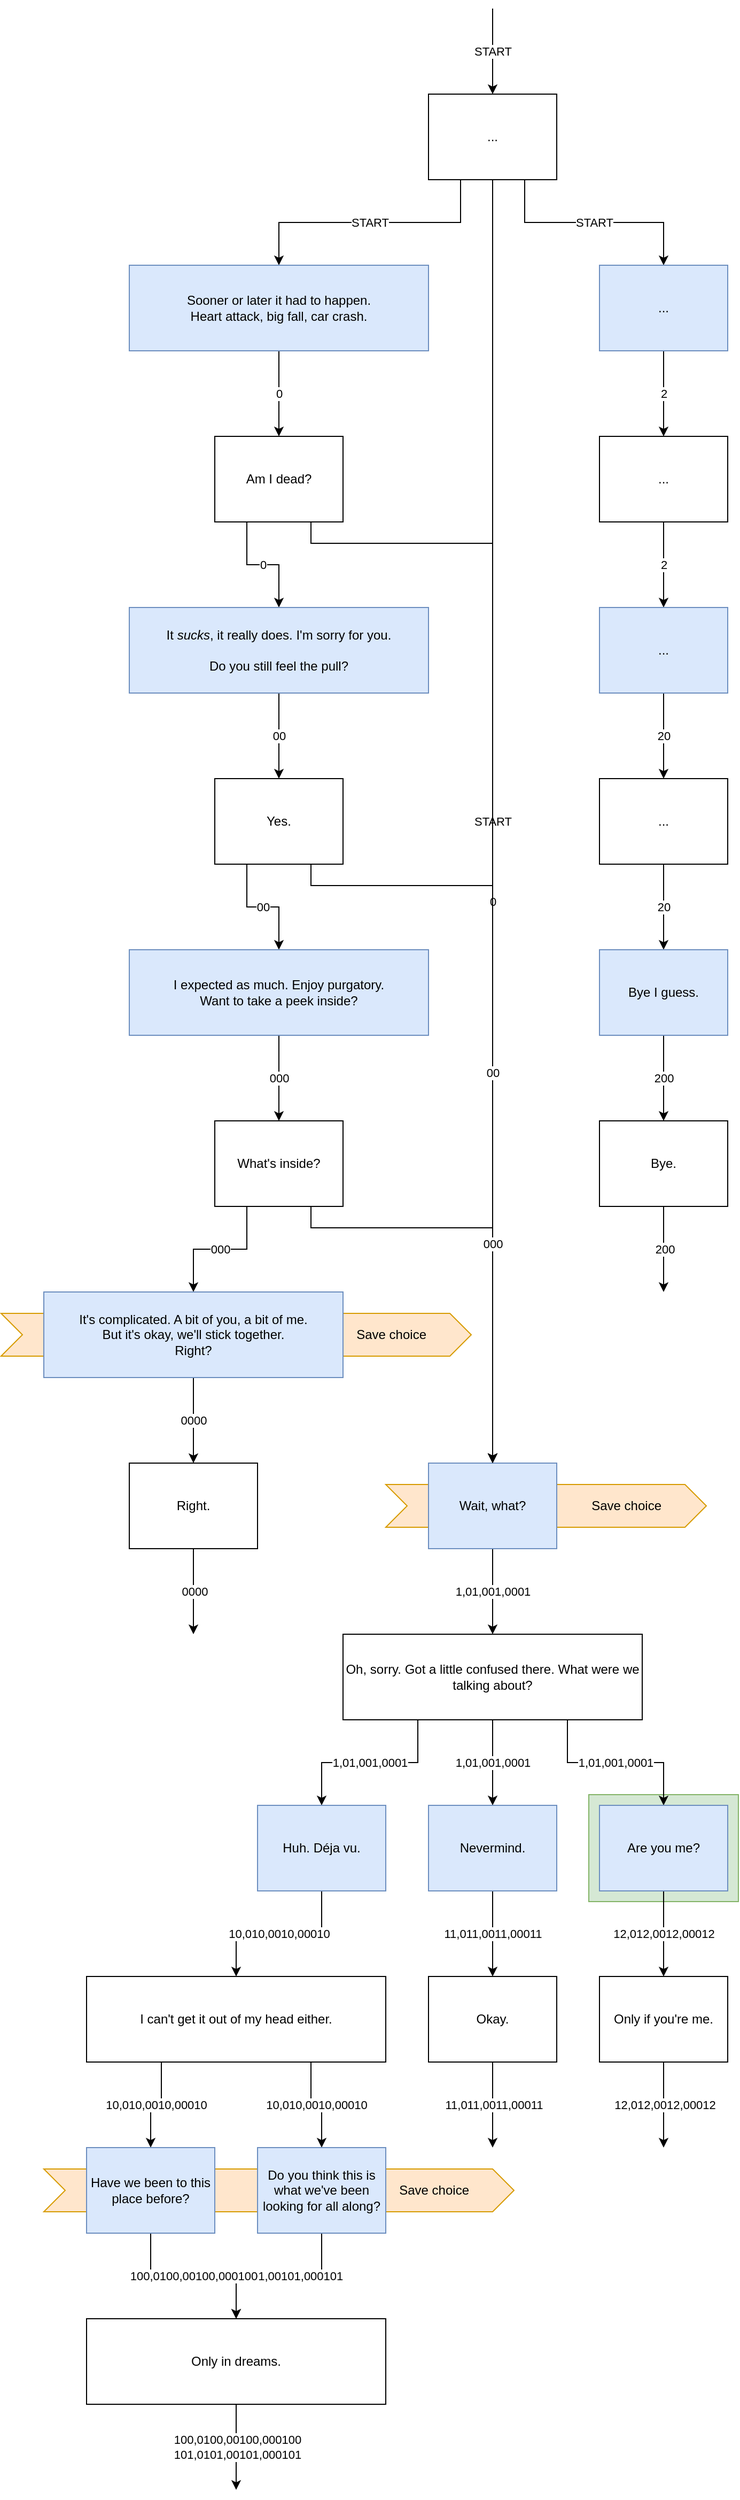<mxfile version="20.8.16" type="device"><diagram name="Page-1" id="7Hb3_xZieBeUfI9LTNU1"><mxGraphModel dx="1434" dy="956" grid="1" gridSize="10" guides="1" tooltips="1" connect="1" arrows="1" fold="1" page="1" pageScale="1" pageWidth="800" pageHeight="1000" math="0" shadow="0"><root><mxCell id="0"/><mxCell id="1" parent="0"/><mxCell id="0Oiutxxt_DHjBucd2-M3-1" value="" style="rounded=0;whiteSpace=wrap;html=1;fillColor=#d5e8d4;strokeColor=#82b366;" parent="1" vertex="1"><mxGeometry x="590" y="1710" width="140" height="100" as="geometry"/></mxCell><mxCell id="W98FGt_nR7u2k58cmmJA-29" value="Save choice" style="shape=step;perimeter=stepPerimeter;whiteSpace=wrap;html=1;fixedSize=1;fillColor=#ffe6cc;strokeColor=#d79b00;align=right;spacingRight=40;" parent="1" vertex="1"><mxGeometry x="40" y="1260" width="440" height="40" as="geometry"/></mxCell><mxCell id="W98FGt_nR7u2k58cmmJA-28" value="Save choice" style="shape=step;perimeter=stepPerimeter;whiteSpace=wrap;html=1;fixedSize=1;fillColor=#ffe6cc;strokeColor=#d79b00;align=right;spacingRight=40;" parent="1" vertex="1"><mxGeometry x="80" y="2060" width="440" height="40" as="geometry"/></mxCell><mxCell id="W98FGt_nR7u2k58cmmJA-27" value="Save choice" style="shape=step;perimeter=stepPerimeter;whiteSpace=wrap;html=1;fixedSize=1;fillColor=#ffe6cc;strokeColor=#d79b00;align=right;spacingRight=40;" parent="1" vertex="1"><mxGeometry x="400" y="1420" width="300" height="40" as="geometry"/></mxCell><mxCell id="PifNUQQqAgWgLV0t2HwF-1" value="START" style="edgeStyle=orthogonalEdgeStyle;rounded=0;orthogonalLoop=1;jettySize=auto;html=1;exitX=0.5;exitY=0;exitDx=0;exitDy=0;startArrow=classic;startFill=1;endArrow=none;endFill=0;" parent="1" source="PifNUQQqAgWgLV0t2HwF-2" edge="1"><mxGeometry relative="1" as="geometry"><mxPoint x="500" y="40" as="targetPoint"/></mxGeometry></mxCell><mxCell id="gZVkOLh48A2XJOQfHUZx-4" value="START" style="edgeStyle=orthogonalEdgeStyle;rounded=0;orthogonalLoop=1;jettySize=auto;html=1;exitX=0.5;exitY=1;exitDx=0;exitDy=0;entryX=0.5;entryY=0;entryDx=0;entryDy=0;" parent="1" source="PifNUQQqAgWgLV0t2HwF-2" target="gZVkOLh48A2XJOQfHUZx-1" edge="1"><mxGeometry relative="1" as="geometry"/></mxCell><mxCell id="gZVkOLh48A2XJOQfHUZx-5" value="START" style="edgeStyle=orthogonalEdgeStyle;rounded=0;orthogonalLoop=1;jettySize=auto;html=1;exitX=0.25;exitY=1;exitDx=0;exitDy=0;entryX=0.5;entryY=0;entryDx=0;entryDy=0;" parent="1" source="PifNUQQqAgWgLV0t2HwF-2" target="PifNUQQqAgWgLV0t2HwF-3" edge="1"><mxGeometry relative="1" as="geometry"/></mxCell><mxCell id="gZVkOLh48A2XJOQfHUZx-6" value="START" style="edgeStyle=orthogonalEdgeStyle;rounded=0;orthogonalLoop=1;jettySize=auto;html=1;exitX=0.75;exitY=1;exitDx=0;exitDy=0;entryX=0.5;entryY=0;entryDx=0;entryDy=0;" parent="1" source="PifNUQQqAgWgLV0t2HwF-2" target="gZVkOLh48A2XJOQfHUZx-3" edge="1"><mxGeometry relative="1" as="geometry"/></mxCell><mxCell id="PifNUQQqAgWgLV0t2HwF-2" value="..." style="rounded=0;whiteSpace=wrap;html=1;" parent="1" vertex="1"><mxGeometry x="440" y="120" width="120" height="80" as="geometry"/></mxCell><mxCell id="gZVkOLh48A2XJOQfHUZx-8" value="0" style="edgeStyle=orthogonalEdgeStyle;rounded=0;orthogonalLoop=1;jettySize=auto;html=1;exitX=0.5;exitY=1;exitDx=0;exitDy=0;entryX=0.5;entryY=0;entryDx=0;entryDy=0;" parent="1" source="PifNUQQqAgWgLV0t2HwF-3" target="gZVkOLh48A2XJOQfHUZx-7" edge="1"><mxGeometry relative="1" as="geometry"/></mxCell><mxCell id="PifNUQQqAgWgLV0t2HwF-3" value="Sooner or later it had to happen.&lt;br style=&quot;border-color: var(--border-color);&quot;&gt;Heart attack, big fall, car crash." style="rounded=0;whiteSpace=wrap;html=1;fillColor=#dae8fc;strokeColor=#6c8ebf;" parent="1" vertex="1"><mxGeometry x="160" y="280" width="280" height="80" as="geometry"/></mxCell><mxCell id="W98FGt_nR7u2k58cmmJA-2" value="1,01,001,0001" style="edgeStyle=orthogonalEdgeStyle;rounded=0;orthogonalLoop=1;jettySize=auto;html=1;exitX=0.5;exitY=1;exitDx=0;exitDy=0;entryX=0.5;entryY=0;entryDx=0;entryDy=0;" parent="1" source="gZVkOLh48A2XJOQfHUZx-1" target="W98FGt_nR7u2k58cmmJA-1" edge="1"><mxGeometry relative="1" as="geometry"/></mxCell><mxCell id="gZVkOLh48A2XJOQfHUZx-1" value="Wait, what?" style="rounded=0;whiteSpace=wrap;html=1;fillColor=#dae8fc;strokeColor=#6c8ebf;" parent="1" vertex="1"><mxGeometry x="440" y="1400" width="120" height="80" as="geometry"/></mxCell><mxCell id="gZVkOLh48A2XJOQfHUZx-21" value="2" style="edgeStyle=orthogonalEdgeStyle;rounded=0;orthogonalLoop=1;jettySize=auto;html=1;exitX=0.5;exitY=1;exitDx=0;exitDy=0;entryX=0.5;entryY=0;entryDx=0;entryDy=0;" parent="1" source="gZVkOLh48A2XJOQfHUZx-3" target="gZVkOLh48A2XJOQfHUZx-20" edge="1"><mxGeometry relative="1" as="geometry"/></mxCell><mxCell id="gZVkOLh48A2XJOQfHUZx-3" value="..." style="rounded=0;whiteSpace=wrap;html=1;fillColor=#dae8fc;strokeColor=#6c8ebf;" parent="1" vertex="1"><mxGeometry x="600" y="280" width="120" height="80" as="geometry"/></mxCell><mxCell id="gZVkOLh48A2XJOQfHUZx-13" value="0" style="edgeStyle=orthogonalEdgeStyle;rounded=0;orthogonalLoop=1;jettySize=auto;html=1;exitX=0.25;exitY=1;exitDx=0;exitDy=0;entryX=0.5;entryY=0;entryDx=0;entryDy=0;" parent="1" source="gZVkOLh48A2XJOQfHUZx-7" target="gZVkOLh48A2XJOQfHUZx-9" edge="1"><mxGeometry relative="1" as="geometry"/></mxCell><mxCell id="gZVkOLh48A2XJOQfHUZx-14" value="0" style="edgeStyle=orthogonalEdgeStyle;rounded=0;orthogonalLoop=1;jettySize=auto;html=1;exitX=0.75;exitY=1;exitDx=0;exitDy=0;entryX=0.5;entryY=0;entryDx=0;entryDy=0;" parent="1" source="gZVkOLh48A2XJOQfHUZx-7" target="gZVkOLh48A2XJOQfHUZx-1" edge="1"><mxGeometry relative="1" as="geometry"><Array as="points"><mxPoint x="330" y="540"/><mxPoint x="500" y="540"/></Array></mxGeometry></mxCell><mxCell id="gZVkOLh48A2XJOQfHUZx-7" value="Am I dead?" style="rounded=0;whiteSpace=wrap;html=1;" parent="1" vertex="1"><mxGeometry x="240" y="440" width="120" height="80" as="geometry"/></mxCell><mxCell id="gZVkOLh48A2XJOQfHUZx-12" value="00" style="edgeStyle=orthogonalEdgeStyle;rounded=0;orthogonalLoop=1;jettySize=auto;html=1;exitX=0.5;exitY=1;exitDx=0;exitDy=0;entryX=0.5;entryY=0;entryDx=0;entryDy=0;" parent="1" source="gZVkOLh48A2XJOQfHUZx-9" target="gZVkOLh48A2XJOQfHUZx-11" edge="1"><mxGeometry relative="1" as="geometry"/></mxCell><mxCell id="gZVkOLh48A2XJOQfHUZx-9" value="It &lt;i&gt;sucks&lt;/i&gt;, it really does. I'm sorry for you.&lt;br&gt;&lt;br&gt;Do you still feel the pull?" style="rounded=0;whiteSpace=wrap;html=1;fillColor=#dae8fc;strokeColor=#6c8ebf;" parent="1" vertex="1"><mxGeometry x="160" y="600" width="280" height="80" as="geometry"/></mxCell><mxCell id="gZVkOLh48A2XJOQfHUZx-18" value="00" style="edgeStyle=orthogonalEdgeStyle;rounded=0;orthogonalLoop=1;jettySize=auto;html=1;exitX=0.75;exitY=1;exitDx=0;exitDy=0;entryX=0.5;entryY=0;entryDx=0;entryDy=0;" parent="1" source="gZVkOLh48A2XJOQfHUZx-11" target="gZVkOLh48A2XJOQfHUZx-1" edge="1"><mxGeometry relative="1" as="geometry"><Array as="points"><mxPoint x="330" y="860"/><mxPoint x="500" y="860"/></Array></mxGeometry></mxCell><mxCell id="gZVkOLh48A2XJOQfHUZx-19" value="00" style="edgeStyle=orthogonalEdgeStyle;rounded=0;orthogonalLoop=1;jettySize=auto;html=1;exitX=0.25;exitY=1;exitDx=0;exitDy=0;entryX=0.5;entryY=0;entryDx=0;entryDy=0;" parent="1" source="gZVkOLh48A2XJOQfHUZx-11" target="gZVkOLh48A2XJOQfHUZx-15" edge="1"><mxGeometry relative="1" as="geometry"/></mxCell><mxCell id="gZVkOLh48A2XJOQfHUZx-11" value="Yes." style="rounded=0;whiteSpace=wrap;html=1;" parent="1" vertex="1"><mxGeometry x="240" y="760" width="120" height="80" as="geometry"/></mxCell><mxCell id="gZVkOLh48A2XJOQfHUZx-34" value="000" style="edgeStyle=orthogonalEdgeStyle;rounded=0;orthogonalLoop=1;jettySize=auto;html=1;exitX=0.5;exitY=1;exitDx=0;exitDy=0;entryX=0.5;entryY=0;entryDx=0;entryDy=0;" parent="1" source="gZVkOLh48A2XJOQfHUZx-15" target="gZVkOLh48A2XJOQfHUZx-33" edge="1"><mxGeometry relative="1" as="geometry"/></mxCell><mxCell id="gZVkOLh48A2XJOQfHUZx-15" value="I expected as much. Enjoy purgatory.&lt;br&gt;Want to take a peek inside?" style="rounded=0;whiteSpace=wrap;html=1;fillColor=#dae8fc;strokeColor=#6c8ebf;" parent="1" vertex="1"><mxGeometry x="160" y="920" width="280" height="80" as="geometry"/></mxCell><mxCell id="gZVkOLh48A2XJOQfHUZx-23" value="2" style="edgeStyle=orthogonalEdgeStyle;rounded=0;orthogonalLoop=1;jettySize=auto;html=1;exitX=0.5;exitY=1;exitDx=0;exitDy=0;entryX=0.5;entryY=0;entryDx=0;entryDy=0;" parent="1" source="gZVkOLh48A2XJOQfHUZx-20" target="gZVkOLh48A2XJOQfHUZx-22" edge="1"><mxGeometry relative="1" as="geometry"/></mxCell><mxCell id="gZVkOLh48A2XJOQfHUZx-20" value="..." style="rounded=0;whiteSpace=wrap;html=1;" parent="1" vertex="1"><mxGeometry x="600" y="440" width="120" height="80" as="geometry"/></mxCell><mxCell id="gZVkOLh48A2XJOQfHUZx-25" value="20" style="edgeStyle=orthogonalEdgeStyle;rounded=0;orthogonalLoop=1;jettySize=auto;html=1;exitX=0.5;exitY=1;exitDx=0;exitDy=0;entryX=0.5;entryY=0;entryDx=0;entryDy=0;" parent="1" source="gZVkOLh48A2XJOQfHUZx-22" target="gZVkOLh48A2XJOQfHUZx-24" edge="1"><mxGeometry relative="1" as="geometry"/></mxCell><mxCell id="gZVkOLh48A2XJOQfHUZx-22" value="..." style="rounded=0;whiteSpace=wrap;html=1;fillColor=#dae8fc;strokeColor=#6c8ebf;" parent="1" vertex="1"><mxGeometry x="600" y="600" width="120" height="80" as="geometry"/></mxCell><mxCell id="gZVkOLh48A2XJOQfHUZx-28" value="20" style="edgeStyle=orthogonalEdgeStyle;rounded=0;orthogonalLoop=1;jettySize=auto;html=1;exitX=0.5;exitY=1;exitDx=0;exitDy=0;entryX=0.5;entryY=0;entryDx=0;entryDy=0;" parent="1" source="gZVkOLh48A2XJOQfHUZx-24" target="gZVkOLh48A2XJOQfHUZx-26" edge="1"><mxGeometry relative="1" as="geometry"/></mxCell><mxCell id="gZVkOLh48A2XJOQfHUZx-24" value="..." style="rounded=0;whiteSpace=wrap;html=1;" parent="1" vertex="1"><mxGeometry x="600" y="760" width="120" height="80" as="geometry"/></mxCell><mxCell id="gZVkOLh48A2XJOQfHUZx-30" value="200" style="edgeStyle=orthogonalEdgeStyle;rounded=0;orthogonalLoop=1;jettySize=auto;html=1;exitX=0.5;exitY=1;exitDx=0;exitDy=0;entryX=0.5;entryY=0;entryDx=0;entryDy=0;" parent="1" source="gZVkOLh48A2XJOQfHUZx-26" target="gZVkOLh48A2XJOQfHUZx-29" edge="1"><mxGeometry relative="1" as="geometry"/></mxCell><mxCell id="gZVkOLh48A2XJOQfHUZx-26" value="Bye I guess." style="rounded=0;whiteSpace=wrap;html=1;fillColor=#dae8fc;strokeColor=#6c8ebf;" parent="1" vertex="1"><mxGeometry x="600" y="920" width="120" height="80" as="geometry"/></mxCell><mxCell id="gZVkOLh48A2XJOQfHUZx-32" value="200" style="edgeStyle=orthogonalEdgeStyle;rounded=0;orthogonalLoop=1;jettySize=auto;html=1;exitX=0.5;exitY=1;exitDx=0;exitDy=0;" parent="1" source="gZVkOLh48A2XJOQfHUZx-29" edge="1"><mxGeometry relative="1" as="geometry"><mxPoint x="660" y="1240" as="targetPoint"/></mxGeometry></mxCell><mxCell id="gZVkOLh48A2XJOQfHUZx-29" value="Bye." style="rounded=0;whiteSpace=wrap;html=1;" parent="1" vertex="1"><mxGeometry x="600" y="1080" width="120" height="80" as="geometry"/></mxCell><mxCell id="gZVkOLh48A2XJOQfHUZx-40" value="000" style="edgeStyle=orthogonalEdgeStyle;rounded=0;orthogonalLoop=1;jettySize=auto;html=1;exitX=0.25;exitY=1;exitDx=0;exitDy=0;entryX=0.5;entryY=0;entryDx=0;entryDy=0;" parent="1" source="gZVkOLh48A2XJOQfHUZx-33" target="gZVkOLh48A2XJOQfHUZx-36" edge="1"><mxGeometry relative="1" as="geometry"/></mxCell><mxCell id="gZVkOLh48A2XJOQfHUZx-42" value="000" style="edgeStyle=orthogonalEdgeStyle;rounded=0;orthogonalLoop=1;jettySize=auto;html=1;exitX=0.75;exitY=1;exitDx=0;exitDy=0;entryX=0.5;entryY=0;entryDx=0;entryDy=0;" parent="1" source="gZVkOLh48A2XJOQfHUZx-33" target="gZVkOLh48A2XJOQfHUZx-1" edge="1"><mxGeometry relative="1" as="geometry"><Array as="points"><mxPoint x="330" y="1180"/><mxPoint x="500" y="1180"/></Array></mxGeometry></mxCell><mxCell id="gZVkOLh48A2XJOQfHUZx-33" value="What's inside?" style="rounded=0;whiteSpace=wrap;html=1;" parent="1" vertex="1"><mxGeometry x="240" y="1080" width="120" height="80" as="geometry"/></mxCell><mxCell id="gZVkOLh48A2XJOQfHUZx-39" value="0000" style="edgeStyle=orthogonalEdgeStyle;rounded=0;orthogonalLoop=1;jettySize=auto;html=1;exitX=0.5;exitY=1;exitDx=0;exitDy=0;entryX=0.5;entryY=0;entryDx=0;entryDy=0;" parent="1" source="gZVkOLh48A2XJOQfHUZx-36" target="gZVkOLh48A2XJOQfHUZx-38" edge="1"><mxGeometry relative="1" as="geometry"/></mxCell><mxCell id="gZVkOLh48A2XJOQfHUZx-36" value="It's complicated. A bit of you, a bit of me.&lt;br&gt;But it's okay, we'll stick together.&lt;br style=&quot;border-color: var(--border-color);&quot;&gt;Right?" style="rounded=0;whiteSpace=wrap;html=1;fillColor=#dae8fc;strokeColor=#6c8ebf;" parent="1" vertex="1"><mxGeometry x="80" y="1240" width="280" height="80" as="geometry"/></mxCell><mxCell id="gZVkOLh48A2XJOQfHUZx-43" value="0000" style="edgeStyle=orthogonalEdgeStyle;rounded=0;orthogonalLoop=1;jettySize=auto;html=1;exitX=0.5;exitY=1;exitDx=0;exitDy=0;" parent="1" source="gZVkOLh48A2XJOQfHUZx-38" edge="1"><mxGeometry relative="1" as="geometry"><mxPoint x="220" y="1560" as="targetPoint"/></mxGeometry></mxCell><mxCell id="gZVkOLh48A2XJOQfHUZx-38" value="Right." style="rounded=0;whiteSpace=wrap;html=1;" parent="1" vertex="1"><mxGeometry x="160" y="1400" width="120" height="80" as="geometry"/></mxCell><mxCell id="W98FGt_nR7u2k58cmmJA-6" value="1,01,001,0001" style="edgeStyle=orthogonalEdgeStyle;rounded=0;orthogonalLoop=1;jettySize=auto;html=1;exitX=0.25;exitY=1;exitDx=0;exitDy=0;entryX=0.5;entryY=0;entryDx=0;entryDy=0;" parent="1" source="W98FGt_nR7u2k58cmmJA-1" target="W98FGt_nR7u2k58cmmJA-3" edge="1"><mxGeometry relative="1" as="geometry"/></mxCell><mxCell id="W98FGt_nR7u2k58cmmJA-7" value="1,01,001,0001" style="edgeStyle=orthogonalEdgeStyle;rounded=0;orthogonalLoop=1;jettySize=auto;html=1;exitX=0.5;exitY=1;exitDx=0;exitDy=0;entryX=0.5;entryY=0;entryDx=0;entryDy=0;" parent="1" source="W98FGt_nR7u2k58cmmJA-1" target="W98FGt_nR7u2k58cmmJA-4" edge="1"><mxGeometry relative="1" as="geometry"/></mxCell><mxCell id="W98FGt_nR7u2k58cmmJA-8" value="1,01,001,0001" style="edgeStyle=orthogonalEdgeStyle;rounded=0;orthogonalLoop=1;jettySize=auto;html=1;exitX=0.75;exitY=1;exitDx=0;exitDy=0;entryX=0.5;entryY=0;entryDx=0;entryDy=0;" parent="1" source="W98FGt_nR7u2k58cmmJA-1" target="W98FGt_nR7u2k58cmmJA-5" edge="1"><mxGeometry relative="1" as="geometry"/></mxCell><mxCell id="W98FGt_nR7u2k58cmmJA-1" value="Oh, sorry. Got a little confused there. What were we talking about?" style="rounded=0;whiteSpace=wrap;html=1;" parent="1" vertex="1"><mxGeometry x="360" y="1560" width="280" height="80" as="geometry"/></mxCell><mxCell id="W98FGt_nR7u2k58cmmJA-17" value="10,010,0010,00010" style="edgeStyle=orthogonalEdgeStyle;rounded=0;orthogonalLoop=1;jettySize=auto;html=1;exitX=0.5;exitY=1;exitDx=0;exitDy=0;entryX=0.5;entryY=0;entryDx=0;entryDy=0;" parent="1" source="W98FGt_nR7u2k58cmmJA-3" target="W98FGt_nR7u2k58cmmJA-15" edge="1"><mxGeometry relative="1" as="geometry"/></mxCell><mxCell id="W98FGt_nR7u2k58cmmJA-3" value="Huh. Déja vu." style="rounded=0;whiteSpace=wrap;html=1;fillColor=#dae8fc;strokeColor=#6c8ebf;" parent="1" vertex="1"><mxGeometry x="280" y="1720" width="120" height="80" as="geometry"/></mxCell><mxCell id="W98FGt_nR7u2k58cmmJA-10" value="11,011,0011,00011" style="edgeStyle=orthogonalEdgeStyle;rounded=0;orthogonalLoop=1;jettySize=auto;html=1;exitX=0.5;exitY=1;exitDx=0;exitDy=0;entryX=0.5;entryY=0;entryDx=0;entryDy=0;" parent="1" source="W98FGt_nR7u2k58cmmJA-4" target="W98FGt_nR7u2k58cmmJA-9" edge="1"><mxGeometry relative="1" as="geometry"/></mxCell><mxCell id="W98FGt_nR7u2k58cmmJA-4" value="Nevermind." style="rounded=0;whiteSpace=wrap;html=1;fillColor=#dae8fc;strokeColor=#6c8ebf;" parent="1" vertex="1"><mxGeometry x="440" y="1720" width="120" height="80" as="geometry"/></mxCell><mxCell id="W98FGt_nR7u2k58cmmJA-13" value="12,012,0012,00012" style="edgeStyle=orthogonalEdgeStyle;rounded=0;orthogonalLoop=1;jettySize=auto;html=1;exitX=0.5;exitY=1;exitDx=0;exitDy=0;entryX=0.5;entryY=0;entryDx=0;entryDy=0;" parent="1" source="W98FGt_nR7u2k58cmmJA-5" target="W98FGt_nR7u2k58cmmJA-12" edge="1"><mxGeometry relative="1" as="geometry"/></mxCell><mxCell id="W98FGt_nR7u2k58cmmJA-5" value="Are you me?" style="rounded=0;whiteSpace=wrap;html=1;fillColor=#dae8fc;strokeColor=#6c8ebf;" parent="1" vertex="1"><mxGeometry x="600" y="1720" width="120" height="80" as="geometry"/></mxCell><mxCell id="W98FGt_nR7u2k58cmmJA-11" value="11,011,0011,00011" style="edgeStyle=orthogonalEdgeStyle;rounded=0;orthogonalLoop=1;jettySize=auto;html=1;exitX=0.5;exitY=1;exitDx=0;exitDy=0;" parent="1" source="W98FGt_nR7u2k58cmmJA-9" edge="1"><mxGeometry relative="1" as="geometry"><mxPoint x="500" y="2040" as="targetPoint"/><mxPoint as="offset"/></mxGeometry></mxCell><mxCell id="W98FGt_nR7u2k58cmmJA-9" value="Okay." style="rounded=0;whiteSpace=wrap;html=1;" parent="1" vertex="1"><mxGeometry x="440" y="1880" width="120" height="80" as="geometry"/></mxCell><mxCell id="W98FGt_nR7u2k58cmmJA-14" value="12,012,0012,00012" style="edgeStyle=orthogonalEdgeStyle;rounded=0;orthogonalLoop=1;jettySize=auto;html=1;exitX=0.5;exitY=1;exitDx=0;exitDy=0;" parent="1" source="W98FGt_nR7u2k58cmmJA-12" edge="1"><mxGeometry relative="1" as="geometry"><mxPoint x="660" y="2040" as="targetPoint"/><mxPoint as="offset"/></mxGeometry></mxCell><mxCell id="W98FGt_nR7u2k58cmmJA-12" value="Only if you're me." style="rounded=0;whiteSpace=wrap;html=1;" parent="1" vertex="1"><mxGeometry x="600" y="1880" width="120" height="80" as="geometry"/></mxCell><mxCell id="W98FGt_nR7u2k58cmmJA-20" value="10,010,0010,00010" style="edgeStyle=orthogonalEdgeStyle;rounded=0;orthogonalLoop=1;jettySize=auto;html=1;exitX=0.25;exitY=1;exitDx=0;exitDy=0;entryX=0.5;entryY=0;entryDx=0;entryDy=0;" parent="1" source="W98FGt_nR7u2k58cmmJA-15" target="W98FGt_nR7u2k58cmmJA-19" edge="1"><mxGeometry relative="1" as="geometry"/></mxCell><mxCell id="W98FGt_nR7u2k58cmmJA-21" value="10,010,0010,00010" style="edgeStyle=orthogonalEdgeStyle;rounded=0;orthogonalLoop=1;jettySize=auto;html=1;exitX=0.75;exitY=1;exitDx=0;exitDy=0;entryX=0.5;entryY=0;entryDx=0;entryDy=0;" parent="1" source="W98FGt_nR7u2k58cmmJA-15" target="W98FGt_nR7u2k58cmmJA-18" edge="1"><mxGeometry relative="1" as="geometry"/></mxCell><mxCell id="W98FGt_nR7u2k58cmmJA-15" value="I can't get it out of my head either." style="rounded=0;whiteSpace=wrap;html=1;" parent="1" vertex="1"><mxGeometry x="120" y="1880" width="280" height="80" as="geometry"/></mxCell><mxCell id="W98FGt_nR7u2k58cmmJA-24" value="101,0101,00101,000101" style="edgeStyle=orthogonalEdgeStyle;rounded=0;orthogonalLoop=1;jettySize=auto;html=1;exitX=0.5;exitY=1;exitDx=0;exitDy=0;entryX=0.5;entryY=0;entryDx=0;entryDy=0;" parent="1" source="W98FGt_nR7u2k58cmmJA-18" target="W98FGt_nR7u2k58cmmJA-22" edge="1"><mxGeometry relative="1" as="geometry"/></mxCell><mxCell id="W98FGt_nR7u2k58cmmJA-18" value="Do you think this is what we've been looking for all along?" style="rounded=0;whiteSpace=wrap;html=1;fillColor=#dae8fc;strokeColor=#6c8ebf;" parent="1" vertex="1"><mxGeometry x="280" y="2040" width="120" height="80" as="geometry"/></mxCell><mxCell id="W98FGt_nR7u2k58cmmJA-23" value="100,0100,00100,000100" style="edgeStyle=orthogonalEdgeStyle;rounded=0;orthogonalLoop=1;jettySize=auto;html=1;exitX=0.5;exitY=1;exitDx=0;exitDy=0;entryX=0.5;entryY=0;entryDx=0;entryDy=0;" parent="1" source="W98FGt_nR7u2k58cmmJA-19" target="W98FGt_nR7u2k58cmmJA-22" edge="1"><mxGeometry relative="1" as="geometry"/></mxCell><mxCell id="W98FGt_nR7u2k58cmmJA-19" value="Have we been to this place before?" style="rounded=0;whiteSpace=wrap;html=1;fillColor=#dae8fc;strokeColor=#6c8ebf;" parent="1" vertex="1"><mxGeometry x="120" y="2040" width="120" height="80" as="geometry"/></mxCell><mxCell id="W98FGt_nR7u2k58cmmJA-25" value="100,0100,00100,000100&lt;br&gt;101,0101,00101,000101" style="edgeStyle=orthogonalEdgeStyle;rounded=0;orthogonalLoop=1;jettySize=auto;html=1;exitX=0.5;exitY=1;exitDx=0;exitDy=0;" parent="1" source="W98FGt_nR7u2k58cmmJA-22" edge="1"><mxGeometry relative="1" as="geometry"><mxPoint x="260" y="2360" as="targetPoint"/></mxGeometry></mxCell><mxCell id="W98FGt_nR7u2k58cmmJA-22" value="Only in dreams." style="rounded=0;whiteSpace=wrap;html=1;" parent="1" vertex="1"><mxGeometry x="120" y="2200" width="280" height="80" as="geometry"/></mxCell></root></mxGraphModel></diagram></mxfile>